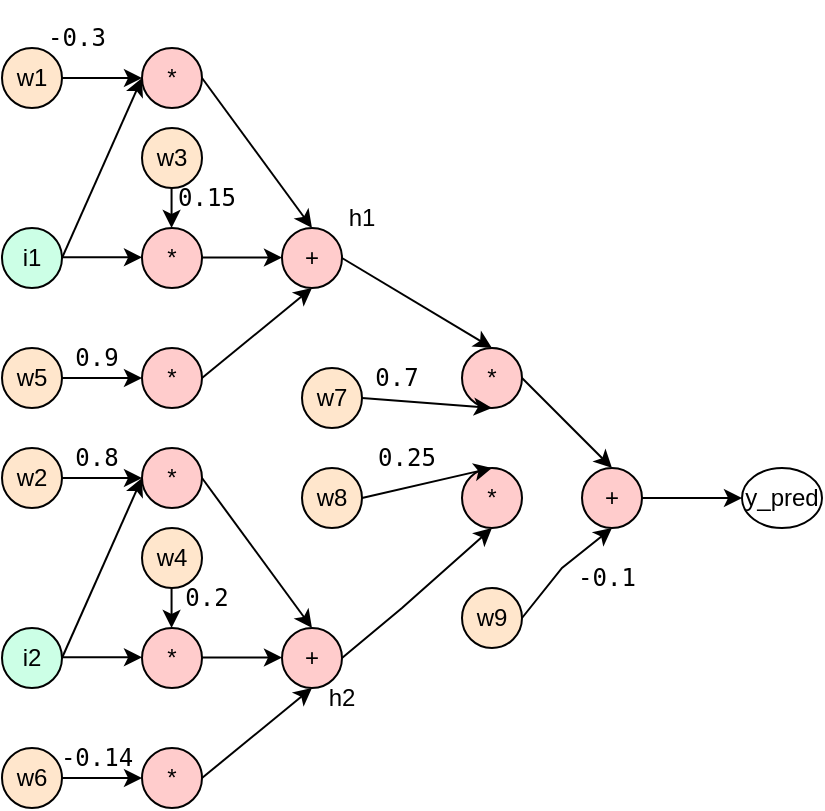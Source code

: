 <mxfile version="23.1.2" type="google">
  <diagram name="Page-1" id="U9fMu_aHmv-L_AnVmO2O">
    <mxGraphModel grid="1" page="1" gridSize="10" guides="1" tooltips="1" connect="1" arrows="1" fold="1" pageScale="1" pageWidth="850" pageHeight="1100" math="0" shadow="0">
      <root>
        <mxCell id="0" />
        <mxCell id="1" parent="0" />
        <mxCell id="eCV3Y6ddWSIxzTB57dlV-1" value="i1" style="ellipse;whiteSpace=wrap;html=1;fillColor=#CCFFE6;" vertex="1" parent="1">
          <mxGeometry x="90" y="250" width="30" height="30" as="geometry" />
        </mxCell>
        <mxCell id="ajMRmaGB6ieaAldLffmI-1" value="" style="endArrow=classic;html=1;rounded=0;exitX=1;exitY=0.5;exitDx=0;exitDy=0;entryX=0;entryY=0.5;entryDx=0;entryDy=0;" edge="1" parent="1" source="eCV3Y6ddWSIxzTB57dlV-1" target="ajMRmaGB6ieaAldLffmI-2">
          <mxGeometry width="50" height="50" relative="1" as="geometry">
            <mxPoint x="120" y="174.76" as="sourcePoint" />
            <mxPoint x="200" y="175" as="targetPoint" />
            <Array as="points">
              <mxPoint x="160" y="175" />
            </Array>
          </mxGeometry>
        </mxCell>
        <mxCell id="ajMRmaGB6ieaAldLffmI-2" value="*" style="ellipse;whiteSpace=wrap;html=1;fillColor=#FFCCCC;" vertex="1" parent="1">
          <mxGeometry x="160" y="160" width="30" height="30" as="geometry" />
        </mxCell>
        <mxCell id="ajMRmaGB6ieaAldLffmI-3" value="w1" style="ellipse;whiteSpace=wrap;html=1;fillColor=#FFE6CC;" vertex="1" parent="1">
          <mxGeometry x="90" y="160" width="30" height="30" as="geometry" />
        </mxCell>
        <mxCell id="ajMRmaGB6ieaAldLffmI-29" value="" style="endArrow=classic;html=1;rounded=0;exitX=1;exitY=0.5;exitDx=0;exitDy=0;entryX=0;entryY=0.5;entryDx=0;entryDy=0;" edge="1" parent="1" source="ajMRmaGB6ieaAldLffmI-3" target="ajMRmaGB6ieaAldLffmI-2">
          <mxGeometry width="50" height="50" relative="1" as="geometry">
            <mxPoint x="174.78" y="140" as="sourcePoint" />
            <mxPoint x="174.78" y="160" as="targetPoint" />
            <Array as="points" />
          </mxGeometry>
        </mxCell>
        <mxCell id="ajMRmaGB6ieaAldLffmI-32" value="*" style="ellipse;whiteSpace=wrap;html=1;fillColor=#FFCCCC;" vertex="1" parent="1">
          <mxGeometry x="160" y="250" width="30" height="30" as="geometry" />
        </mxCell>
        <mxCell id="ajMRmaGB6ieaAldLffmI-33" value="w3" style="ellipse;whiteSpace=wrap;html=1;fillColor=#FFE6CC;" vertex="1" parent="1">
          <mxGeometry x="160" y="200" width="30" height="30" as="geometry" />
        </mxCell>
        <mxCell id="ajMRmaGB6ieaAldLffmI-34" value="" style="endArrow=classic;html=1;rounded=0;exitX=1;exitY=0.5;exitDx=0;exitDy=0;entryX=0;entryY=0.5;entryDx=0;entryDy=0;" edge="1" parent="1">
          <mxGeometry width="50" height="50" relative="1" as="geometry">
            <mxPoint x="190" y="264.78" as="sourcePoint" />
            <mxPoint x="230" y="264.78" as="targetPoint" />
            <Array as="points">
              <mxPoint x="230" y="264.78" />
            </Array>
          </mxGeometry>
        </mxCell>
        <mxCell id="ajMRmaGB6ieaAldLffmI-35" value="" style="endArrow=classic;html=1;rounded=0;exitX=0.5;exitY=1;exitDx=0;exitDy=0;entryX=0.5;entryY=0;entryDx=0;entryDy=0;" edge="1" parent="1">
          <mxGeometry width="50" height="50" relative="1" as="geometry">
            <mxPoint x="174.78" y="230" as="sourcePoint" />
            <mxPoint x="174.78" y="250" as="targetPoint" />
            <Array as="points" />
          </mxGeometry>
        </mxCell>
        <mxCell id="ajMRmaGB6ieaAldLffmI-36" value="*" style="ellipse;whiteSpace=wrap;html=1;fillColor=#FFCCCC;" vertex="1" parent="1">
          <mxGeometry x="160" y="310" width="30" height="30" as="geometry" />
        </mxCell>
        <mxCell id="ajMRmaGB6ieaAldLffmI-37" value="w5" style="ellipse;whiteSpace=wrap;html=1;fillColor=#FFE6CC;" vertex="1" parent="1">
          <mxGeometry x="90" y="310" width="30" height="30" as="geometry" />
        </mxCell>
        <mxCell id="ajMRmaGB6ieaAldLffmI-39" value="" style="endArrow=classic;html=1;rounded=0;exitX=1;exitY=0.5;exitDx=0;exitDy=0;" edge="1" parent="1" source="ajMRmaGB6ieaAldLffmI-37">
          <mxGeometry width="50" height="50" relative="1" as="geometry">
            <mxPoint x="174.78" y="330" as="sourcePoint" />
            <mxPoint x="160" y="325" as="targetPoint" />
            <Array as="points" />
          </mxGeometry>
        </mxCell>
        <mxCell id="ajMRmaGB6ieaAldLffmI-40" value="" style="endArrow=classic;html=1;rounded=0;exitX=1;exitY=0.5;exitDx=0;exitDy=0;entryX=0;entryY=0.5;entryDx=0;entryDy=0;" edge="1" parent="1">
          <mxGeometry width="50" height="50" relative="1" as="geometry">
            <mxPoint x="120" y="264.68" as="sourcePoint" />
            <mxPoint x="160" y="264.68" as="targetPoint" />
            <Array as="points">
              <mxPoint x="160" y="264.68" />
            </Array>
          </mxGeometry>
        </mxCell>
        <mxCell id="ajMRmaGB6ieaAldLffmI-42" value="+" style="ellipse;whiteSpace=wrap;html=1;fillColor=#FFCCCC;" vertex="1" parent="1">
          <mxGeometry x="230" y="250" width="30" height="30" as="geometry" />
        </mxCell>
        <mxCell id="ajMRmaGB6ieaAldLffmI-43" value="" style="endArrow=classic;html=1;rounded=0;exitX=1;exitY=0.5;exitDx=0;exitDy=0;entryX=0.5;entryY=0;entryDx=0;entryDy=0;" edge="1" parent="1" source="ajMRmaGB6ieaAldLffmI-2" target="ajMRmaGB6ieaAldLffmI-42">
          <mxGeometry width="50" height="50" relative="1" as="geometry">
            <mxPoint x="270" y="290" as="sourcePoint" />
            <mxPoint x="320" y="240" as="targetPoint" />
          </mxGeometry>
        </mxCell>
        <mxCell id="ajMRmaGB6ieaAldLffmI-44" value="" style="endArrow=classic;html=1;rounded=0;exitX=1;exitY=0.5;exitDx=0;exitDy=0;entryX=0.5;entryY=1;entryDx=0;entryDy=0;" edge="1" parent="1" source="ajMRmaGB6ieaAldLffmI-36" target="ajMRmaGB6ieaAldLffmI-42">
          <mxGeometry width="50" height="50" relative="1" as="geometry">
            <mxPoint x="190" y="360" as="sourcePoint" />
            <mxPoint x="245" y="435" as="targetPoint" />
          </mxGeometry>
        </mxCell>
        <mxCell id="ajMRmaGB6ieaAldLffmI-82" value="i2" style="ellipse;whiteSpace=wrap;html=1;fillColor=#CCFFE6;" vertex="1" parent="1">
          <mxGeometry x="90" y="450" width="30" height="30" as="geometry" />
        </mxCell>
        <mxCell id="ajMRmaGB6ieaAldLffmI-83" value="" style="endArrow=classic;html=1;rounded=0;exitX=1;exitY=0.5;exitDx=0;exitDy=0;entryX=0;entryY=0.5;entryDx=0;entryDy=0;" edge="1" parent="1" source="ajMRmaGB6ieaAldLffmI-82" target="ajMRmaGB6ieaAldLffmI-84">
          <mxGeometry width="50" height="50" relative="1" as="geometry">
            <mxPoint x="120" y="374.76" as="sourcePoint" />
            <mxPoint x="200" y="375" as="targetPoint" />
            <Array as="points">
              <mxPoint x="160" y="375" />
            </Array>
          </mxGeometry>
        </mxCell>
        <mxCell id="ajMRmaGB6ieaAldLffmI-84" value="*" style="ellipse;whiteSpace=wrap;html=1;fillColor=#FFCCCC;" vertex="1" parent="1">
          <mxGeometry x="160" y="360" width="30" height="30" as="geometry" />
        </mxCell>
        <mxCell id="ajMRmaGB6ieaAldLffmI-85" value="w2" style="ellipse;whiteSpace=wrap;html=1;fillColor=#FFE6CC;" vertex="1" parent="1">
          <mxGeometry x="90" y="360" width="30" height="30" as="geometry" />
        </mxCell>
        <mxCell id="ajMRmaGB6ieaAldLffmI-86" value="" style="endArrow=classic;html=1;rounded=0;exitX=1;exitY=0.5;exitDx=0;exitDy=0;entryX=0;entryY=0.5;entryDx=0;entryDy=0;" edge="1" parent="1" source="ajMRmaGB6ieaAldLffmI-85" target="ajMRmaGB6ieaAldLffmI-84">
          <mxGeometry width="50" height="50" relative="1" as="geometry">
            <mxPoint x="174.78" y="340" as="sourcePoint" />
            <mxPoint x="174.78" y="360" as="targetPoint" />
            <Array as="points" />
          </mxGeometry>
        </mxCell>
        <mxCell id="ajMRmaGB6ieaAldLffmI-87" value="*" style="ellipse;whiteSpace=wrap;html=1;fillColor=#FFCCCC;" vertex="1" parent="1">
          <mxGeometry x="160" y="450" width="30" height="30" as="geometry" />
        </mxCell>
        <mxCell id="ajMRmaGB6ieaAldLffmI-88" value="w4" style="ellipse;whiteSpace=wrap;html=1;fillColor=#FFE6CC;" vertex="1" parent="1">
          <mxGeometry x="160" y="400" width="30" height="30" as="geometry" />
        </mxCell>
        <mxCell id="ajMRmaGB6ieaAldLffmI-89" value="" style="endArrow=classic;html=1;rounded=0;exitX=1;exitY=0.5;exitDx=0;exitDy=0;entryX=0;entryY=0.5;entryDx=0;entryDy=0;" edge="1" parent="1">
          <mxGeometry width="50" height="50" relative="1" as="geometry">
            <mxPoint x="190" y="464.78" as="sourcePoint" />
            <mxPoint x="230" y="464.78" as="targetPoint" />
            <Array as="points">
              <mxPoint x="230" y="464.78" />
            </Array>
          </mxGeometry>
        </mxCell>
        <mxCell id="ajMRmaGB6ieaAldLffmI-90" value="" style="endArrow=classic;html=1;rounded=0;exitX=0.5;exitY=1;exitDx=0;exitDy=0;entryX=0.5;entryY=0;entryDx=0;entryDy=0;" edge="1" parent="1">
          <mxGeometry width="50" height="50" relative="1" as="geometry">
            <mxPoint x="174.78" y="430" as="sourcePoint" />
            <mxPoint x="174.78" y="450" as="targetPoint" />
            <Array as="points" />
          </mxGeometry>
        </mxCell>
        <mxCell id="ajMRmaGB6ieaAldLffmI-91" value="*" style="ellipse;whiteSpace=wrap;html=1;fillColor=#FFCCCC;" vertex="1" parent="1">
          <mxGeometry x="160" y="510" width="30" height="30" as="geometry" />
        </mxCell>
        <mxCell id="ajMRmaGB6ieaAldLffmI-92" value="w6" style="ellipse;whiteSpace=wrap;html=1;fillColor=#FFE6CC;" vertex="1" parent="1">
          <mxGeometry x="90" y="510" width="30" height="30" as="geometry" />
        </mxCell>
        <mxCell id="ajMRmaGB6ieaAldLffmI-93" value="" style="endArrow=classic;html=1;rounded=0;exitX=1;exitY=0.5;exitDx=0;exitDy=0;" edge="1" parent="1" source="ajMRmaGB6ieaAldLffmI-92">
          <mxGeometry width="50" height="50" relative="1" as="geometry">
            <mxPoint x="174.78" y="530" as="sourcePoint" />
            <mxPoint x="160" y="525" as="targetPoint" />
            <Array as="points" />
          </mxGeometry>
        </mxCell>
        <mxCell id="ajMRmaGB6ieaAldLffmI-94" value="" style="endArrow=classic;html=1;rounded=0;exitX=1;exitY=0.5;exitDx=0;exitDy=0;entryX=0;entryY=0.5;entryDx=0;entryDy=0;" edge="1" parent="1">
          <mxGeometry width="50" height="50" relative="1" as="geometry">
            <mxPoint x="120" y="464.68" as="sourcePoint" />
            <mxPoint x="160" y="464.68" as="targetPoint" />
            <Array as="points">
              <mxPoint x="160" y="464.68" />
            </Array>
          </mxGeometry>
        </mxCell>
        <mxCell id="ajMRmaGB6ieaAldLffmI-95" value="+" style="ellipse;whiteSpace=wrap;html=1;fillColor=#FFCCCC;" vertex="1" parent="1">
          <mxGeometry x="230" y="450" width="30" height="30" as="geometry" />
        </mxCell>
        <mxCell id="ajMRmaGB6ieaAldLffmI-96" value="" style="endArrow=classic;html=1;rounded=0;exitX=1;exitY=0.5;exitDx=0;exitDy=0;entryX=0.5;entryY=0;entryDx=0;entryDy=0;" edge="1" parent="1" source="ajMRmaGB6ieaAldLffmI-84" target="ajMRmaGB6ieaAldLffmI-95">
          <mxGeometry width="50" height="50" relative="1" as="geometry">
            <mxPoint x="270" y="490" as="sourcePoint" />
            <mxPoint x="320" y="440" as="targetPoint" />
          </mxGeometry>
        </mxCell>
        <mxCell id="ajMRmaGB6ieaAldLffmI-97" value="" style="endArrow=classic;html=1;rounded=0;exitX=1;exitY=0.5;exitDx=0;exitDy=0;entryX=0.5;entryY=1;entryDx=0;entryDy=0;" edge="1" parent="1" source="ajMRmaGB6ieaAldLffmI-91" target="ajMRmaGB6ieaAldLffmI-95">
          <mxGeometry width="50" height="50" relative="1" as="geometry">
            <mxPoint x="190" y="560" as="sourcePoint" />
            <mxPoint x="245" y="635" as="targetPoint" />
          </mxGeometry>
        </mxCell>
        <mxCell id="ajMRmaGB6ieaAldLffmI-100" value="" style="endArrow=classic;html=1;rounded=0;exitX=1;exitY=0.5;exitDx=0;exitDy=0;entryX=0.5;entryY=0;entryDx=0;entryDy=0;" edge="1" parent="1" source="ajMRmaGB6ieaAldLffmI-42" target="ajMRmaGB6ieaAldLffmI-102">
          <mxGeometry width="50" height="50" relative="1" as="geometry">
            <mxPoint x="260" y="270" as="sourcePoint" />
            <mxPoint x="330" y="265" as="targetPoint" />
          </mxGeometry>
        </mxCell>
        <mxCell id="ajMRmaGB6ieaAldLffmI-101" value="w7" style="ellipse;whiteSpace=wrap;html=1;fillColor=#FFE6CC;" vertex="1" parent="1">
          <mxGeometry x="240" y="320" width="30" height="30" as="geometry" />
        </mxCell>
        <mxCell id="ajMRmaGB6ieaAldLffmI-102" value="*" style="ellipse;whiteSpace=wrap;html=1;fillColor=#FFCCCC;" vertex="1" parent="1">
          <mxGeometry x="320" y="310" width="30" height="30" as="geometry" />
        </mxCell>
        <mxCell id="ajMRmaGB6ieaAldLffmI-103" value="" style="endArrow=classic;html=1;rounded=0;exitX=1;exitY=0.5;exitDx=0;exitDy=0;entryX=0.5;entryY=1;entryDx=0;entryDy=0;" edge="1" parent="1" source="ajMRmaGB6ieaAldLffmI-101" target="ajMRmaGB6ieaAldLffmI-102">
          <mxGeometry width="50" height="50" relative="1" as="geometry">
            <mxPoint x="260" y="325" as="sourcePoint" />
            <mxPoint x="345" y="340" as="targetPoint" />
            <Array as="points" />
          </mxGeometry>
        </mxCell>
        <mxCell id="ajMRmaGB6ieaAldLffmI-104" value="w8" style="ellipse;whiteSpace=wrap;html=1;fillColor=#FFE6CC;" vertex="1" parent="1">
          <mxGeometry x="240" y="370" width="30" height="30" as="geometry" />
        </mxCell>
        <mxCell id="ajMRmaGB6ieaAldLffmI-105" value="*" style="ellipse;whiteSpace=wrap;html=1;fillColor=#FFCCCC;" vertex="1" parent="1">
          <mxGeometry x="320" y="370" width="30" height="30" as="geometry" />
        </mxCell>
        <mxCell id="ajMRmaGB6ieaAldLffmI-106" value="" style="endArrow=classic;html=1;rounded=0;exitX=1;exitY=0.5;exitDx=0;exitDy=0;entryX=0.5;entryY=1;entryDx=0;entryDy=0;" edge="1" parent="1" source="ajMRmaGB6ieaAldLffmI-95" target="ajMRmaGB6ieaAldLffmI-105">
          <mxGeometry width="50" height="50" relative="1" as="geometry">
            <mxPoint x="280" y="450" as="sourcePoint" />
            <mxPoint x="330" y="400" as="targetPoint" />
            <Array as="points">
              <mxPoint x="290" y="440" />
            </Array>
          </mxGeometry>
        </mxCell>
        <mxCell id="ajMRmaGB6ieaAldLffmI-107" value="" style="endArrow=classic;html=1;rounded=0;exitX=1;exitY=0.5;exitDx=0;exitDy=0;entryX=0.5;entryY=0;entryDx=0;entryDy=0;" edge="1" parent="1" source="ajMRmaGB6ieaAldLffmI-104" target="ajMRmaGB6ieaAldLffmI-105">
          <mxGeometry width="50" height="50" relative="1" as="geometry">
            <mxPoint x="320" y="404.68" as="sourcePoint" />
            <mxPoint x="380" y="404.68" as="targetPoint" />
          </mxGeometry>
        </mxCell>
        <mxCell id="ajMRmaGB6ieaAldLffmI-108" value="w9" style="ellipse;whiteSpace=wrap;html=1;fillColor=#FFE6CC;" vertex="1" parent="1">
          <mxGeometry x="320" y="430" width="30" height="30" as="geometry" />
        </mxCell>
        <mxCell id="ajMRmaGB6ieaAldLffmI-109" value="+" style="ellipse;whiteSpace=wrap;html=1;fillColor=#FFCCCC;" vertex="1" parent="1">
          <mxGeometry x="380" y="370" width="30" height="30" as="geometry" />
        </mxCell>
        <mxCell id="ajMRmaGB6ieaAldLffmI-110" value="" style="endArrow=classic;html=1;rounded=0;exitX=1;exitY=0.5;exitDx=0;exitDy=0;entryX=0.5;entryY=1;entryDx=0;entryDy=0;" edge="1" parent="1" source="ajMRmaGB6ieaAldLffmI-108" target="ajMRmaGB6ieaAldLffmI-109">
          <mxGeometry width="50" height="50" relative="1" as="geometry">
            <mxPoint x="388" y="485" as="sourcePoint" />
            <mxPoint x="463" y="420" as="targetPoint" />
            <Array as="points">
              <mxPoint x="370" y="420" />
            </Array>
          </mxGeometry>
        </mxCell>
        <mxCell id="ajMRmaGB6ieaAldLffmI-112" value="" style="endArrow=classic;html=1;rounded=0;exitX=1;exitY=0.5;exitDx=0;exitDy=0;entryX=0.5;entryY=0;entryDx=0;entryDy=0;" edge="1" parent="1" source="ajMRmaGB6ieaAldLffmI-102" target="ajMRmaGB6ieaAldLffmI-109">
          <mxGeometry width="50" height="50" relative="1" as="geometry">
            <mxPoint x="370" y="320" as="sourcePoint" />
            <mxPoint x="420" y="270" as="targetPoint" />
          </mxGeometry>
        </mxCell>
        <mxCell id="ajMRmaGB6ieaAldLffmI-113" value="y_pred" style="ellipse;whiteSpace=wrap;html=1;" vertex="1" parent="1">
          <mxGeometry x="460" y="370" width="40" height="30" as="geometry" />
        </mxCell>
        <mxCell id="ajMRmaGB6ieaAldLffmI-114" value="" style="endArrow=classic;html=1;rounded=0;exitX=1;exitY=0.5;exitDx=0;exitDy=0;entryX=0;entryY=0.5;entryDx=0;entryDy=0;" edge="1" parent="1" source="ajMRmaGB6ieaAldLffmI-109" target="ajMRmaGB6ieaAldLffmI-113">
          <mxGeometry width="50" height="50" relative="1" as="geometry">
            <mxPoint x="400" y="420" as="sourcePoint" />
            <mxPoint x="450" y="370" as="targetPoint" />
          </mxGeometry>
        </mxCell>
        <mxCell id="ajMRmaGB6ieaAldLffmI-115" value="h2" style="text;html=1;strokeColor=none;fillColor=none;align=center;verticalAlign=middle;whiteSpace=wrap;rounded=0;" vertex="1" parent="1">
          <mxGeometry x="230" y="470" width="60" height="30" as="geometry" />
        </mxCell>
        <mxCell id="ajMRmaGB6ieaAldLffmI-116" value="h1" style="text;html=1;strokeColor=none;fillColor=none;align=center;verticalAlign=middle;whiteSpace=wrap;rounded=0;" vertex="1" parent="1">
          <mxGeometry x="240" y="230" width="60" height="30" as="geometry" />
        </mxCell>
        <mxCell id="8ILFAxNecN_cAYxEJd2g-1" value="&lt;pre&gt;-0.3&lt;/pre&gt;" style="text;html=1;strokeColor=none;fillColor=none;align=center;verticalAlign=middle;whiteSpace=wrap;rounded=0;" vertex="1" parent="1">
          <mxGeometry x="95" y="150" width="65" height="10" as="geometry" />
        </mxCell>
        <mxCell id="8ILFAxNecN_cAYxEJd2g-2" value="&lt;pre&gt;0.8&lt;/pre&gt;" style="text;html=1;strokeColor=none;fillColor=none;align=center;verticalAlign=middle;whiteSpace=wrap;rounded=0;" vertex="1" parent="1">
          <mxGeometry x="105" y="360" width="65" height="10" as="geometry" />
        </mxCell>
        <mxCell id="8ILFAxNecN_cAYxEJd2g-3" value="&lt;pre&gt;0.15&lt;/pre&gt;" style="text;html=1;strokeColor=none;fillColor=none;align=center;verticalAlign=middle;whiteSpace=wrap;rounded=0;" vertex="1" parent="1">
          <mxGeometry x="160" y="230" width="65" height="10" as="geometry" />
        </mxCell>
        <mxCell id="8ILFAxNecN_cAYxEJd2g-4" value="&lt;pre&gt;0.9&lt;/pre&gt;" style="text;html=1;strokeColor=none;fillColor=none;align=center;verticalAlign=middle;whiteSpace=wrap;rounded=0;" vertex="1" parent="1">
          <mxGeometry x="105" y="310" width="65" height="10" as="geometry" />
        </mxCell>
        <mxCell id="8ILFAxNecN_cAYxEJd2g-5" value="&lt;pre&gt;0.2&lt;/pre&gt;" style="text;html=1;strokeColor=none;fillColor=none;align=center;verticalAlign=middle;whiteSpace=wrap;rounded=0;" vertex="1" parent="1">
          <mxGeometry x="160" y="430" width="65" height="10" as="geometry" />
        </mxCell>
        <mxCell id="8ILFAxNecN_cAYxEJd2g-7" value="&lt;pre&gt;-0.14&lt;/pre&gt;" style="text;html=1;strokeColor=none;fillColor=none;align=center;verticalAlign=middle;whiteSpace=wrap;rounded=0;" vertex="1" parent="1">
          <mxGeometry x="105" y="510" width="65" height="10" as="geometry" />
        </mxCell>
        <mxCell id="8ILFAxNecN_cAYxEJd2g-8" value="&lt;pre&gt;0.7&lt;/pre&gt;" style="text;html=1;strokeColor=none;fillColor=none;align=center;verticalAlign=middle;whiteSpace=wrap;rounded=0;" vertex="1" parent="1">
          <mxGeometry x="255" y="320" width="65" height="10" as="geometry" />
        </mxCell>
        <mxCell id="8ILFAxNecN_cAYxEJd2g-9" value="&lt;pre&gt;0.25&lt;/pre&gt;" style="text;html=1;strokeColor=none;fillColor=none;align=center;verticalAlign=middle;whiteSpace=wrap;rounded=0;" vertex="1" parent="1">
          <mxGeometry x="260" y="360" width="65" height="10" as="geometry" />
        </mxCell>
        <mxCell id="8ILFAxNecN_cAYxEJd2g-10" value="&lt;pre&gt;-0.1&lt;/pre&gt;" style="text;html=1;strokeColor=none;fillColor=none;align=center;verticalAlign=middle;whiteSpace=wrap;rounded=0;" vertex="1" parent="1">
          <mxGeometry x="360" y="420" width="65" height="10" as="geometry" />
        </mxCell>
      </root>
    </mxGraphModel>
  </diagram>
</mxfile>
